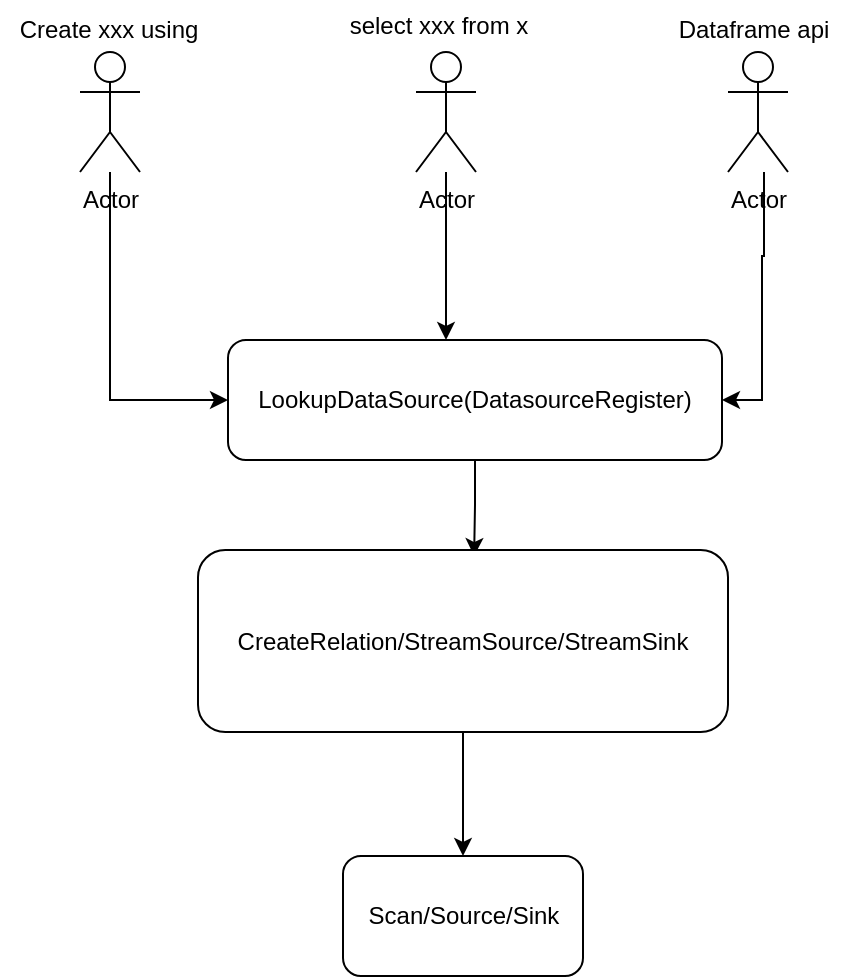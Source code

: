 <mxfile version="20.8.20" type="github">
  <diagram name="Page-1" id="lNGS0ab_kjIJHxHfO-uE">
    <mxGraphModel dx="1434" dy="796" grid="0" gridSize="10" guides="1" tooltips="1" connect="1" arrows="1" fold="1" page="1" pageScale="1" pageWidth="827" pageHeight="1169" math="0" shadow="0">
      <root>
        <mxCell id="0" />
        <mxCell id="1" parent="0" />
        <mxCell id="sQp2vgQx7z1JLQqpXMlx-12" style="edgeStyle=orthogonalEdgeStyle;rounded=0;orthogonalLoop=1;jettySize=auto;html=1;entryX=0.521;entryY=0.033;entryDx=0;entryDy=0;entryPerimeter=0;" edge="1" parent="1" source="sQp2vgQx7z1JLQqpXMlx-1" target="sQp2vgQx7z1JLQqpXMlx-13">
          <mxGeometry relative="1" as="geometry">
            <mxPoint x="394.5" y="411" as="targetPoint" />
          </mxGeometry>
        </mxCell>
        <mxCell id="sQp2vgQx7z1JLQqpXMlx-1" value="LookupDataSource(DatasourceRegister)" style="rounded=1;whiteSpace=wrap;html=1;" vertex="1" parent="1">
          <mxGeometry x="271" y="218" width="247" height="60" as="geometry" />
        </mxCell>
        <mxCell id="sQp2vgQx7z1JLQqpXMlx-9" style="edgeStyle=orthogonalEdgeStyle;rounded=0;orthogonalLoop=1;jettySize=auto;html=1;entryX=0;entryY=0.5;entryDx=0;entryDy=0;" edge="1" parent="1" source="sQp2vgQx7z1JLQqpXMlx-2" target="sQp2vgQx7z1JLQqpXMlx-1">
          <mxGeometry relative="1" as="geometry">
            <Array as="points">
              <mxPoint x="212" y="248" />
            </Array>
          </mxGeometry>
        </mxCell>
        <mxCell id="sQp2vgQx7z1JLQqpXMlx-2" value="Actor" style="shape=umlActor;verticalLabelPosition=bottom;verticalAlign=top;html=1;outlineConnect=0;" vertex="1" parent="1">
          <mxGeometry x="197" y="74" width="30" height="60" as="geometry" />
        </mxCell>
        <mxCell id="sQp2vgQx7z1JLQqpXMlx-7" value="" style="edgeStyle=orthogonalEdgeStyle;rounded=0;orthogonalLoop=1;jettySize=auto;html=1;" edge="1" parent="1" source="sQp2vgQx7z1JLQqpXMlx-3" target="sQp2vgQx7z1JLQqpXMlx-1">
          <mxGeometry relative="1" as="geometry">
            <Array as="points">
              <mxPoint x="380" y="193" />
              <mxPoint x="380" y="193" />
            </Array>
          </mxGeometry>
        </mxCell>
        <mxCell id="sQp2vgQx7z1JLQqpXMlx-3" value="Actor" style="shape=umlActor;verticalLabelPosition=bottom;verticalAlign=top;html=1;outlineConnect=0;" vertex="1" parent="1">
          <mxGeometry x="365" y="74" width="30" height="60" as="geometry" />
        </mxCell>
        <mxCell id="sQp2vgQx7z1JLQqpXMlx-10" style="edgeStyle=orthogonalEdgeStyle;rounded=0;orthogonalLoop=1;jettySize=auto;html=1;entryX=1;entryY=0.5;entryDx=0;entryDy=0;" edge="1" parent="1">
          <mxGeometry relative="1" as="geometry">
            <mxPoint x="539" y="134" as="sourcePoint" />
            <mxPoint x="518" y="248" as="targetPoint" />
            <Array as="points">
              <mxPoint x="539" y="176" />
              <mxPoint x="538" y="176" />
              <mxPoint x="538" y="248" />
            </Array>
          </mxGeometry>
        </mxCell>
        <mxCell id="sQp2vgQx7z1JLQqpXMlx-4" value="Actor" style="shape=umlActor;verticalLabelPosition=bottom;verticalAlign=top;html=1;outlineConnect=0;" vertex="1" parent="1">
          <mxGeometry x="521" y="74" width="30" height="60" as="geometry" />
        </mxCell>
        <mxCell id="sQp2vgQx7z1JLQqpXMlx-6" value="Create xxx using" style="text;html=1;align=center;verticalAlign=middle;resizable=0;points=[];autosize=1;strokeColor=none;fillColor=none;" vertex="1" parent="1">
          <mxGeometry x="157" y="50" width="107" height="26" as="geometry" />
        </mxCell>
        <mxCell id="sQp2vgQx7z1JLQqpXMlx-8" value="select xxx from x" style="text;html=1;align=center;verticalAlign=middle;resizable=0;points=[];autosize=1;strokeColor=none;fillColor=none;" vertex="1" parent="1">
          <mxGeometry x="322" y="48" width="107" height="26" as="geometry" />
        </mxCell>
        <mxCell id="sQp2vgQx7z1JLQqpXMlx-11" value="Dataframe api" style="text;html=1;strokeColor=none;fillColor=none;align=center;verticalAlign=middle;whiteSpace=wrap;rounded=0;" vertex="1" parent="1">
          <mxGeometry x="481" y="48" width="106" height="30" as="geometry" />
        </mxCell>
        <mxCell id="sQp2vgQx7z1JLQqpXMlx-14" style="edgeStyle=orthogonalEdgeStyle;rounded=0;orthogonalLoop=1;jettySize=auto;html=1;entryX=0.5;entryY=0;entryDx=0;entryDy=0;" edge="1" parent="1" source="sQp2vgQx7z1JLQqpXMlx-13" target="sQp2vgQx7z1JLQqpXMlx-15">
          <mxGeometry relative="1" as="geometry">
            <mxPoint x="390" y="618" as="targetPoint" />
          </mxGeometry>
        </mxCell>
        <mxCell id="sQp2vgQx7z1JLQqpXMlx-13" value="CreateRelation/StreamSource/StreamSink" style="rounded=1;whiteSpace=wrap;html=1;" vertex="1" parent="1">
          <mxGeometry x="256" y="323" width="265" height="91" as="geometry" />
        </mxCell>
        <mxCell id="sQp2vgQx7z1JLQqpXMlx-15" value="Scan/Source/Sink" style="rounded=1;whiteSpace=wrap;html=1;" vertex="1" parent="1">
          <mxGeometry x="328.5" y="476" width="120" height="60" as="geometry" />
        </mxCell>
      </root>
    </mxGraphModel>
  </diagram>
</mxfile>
